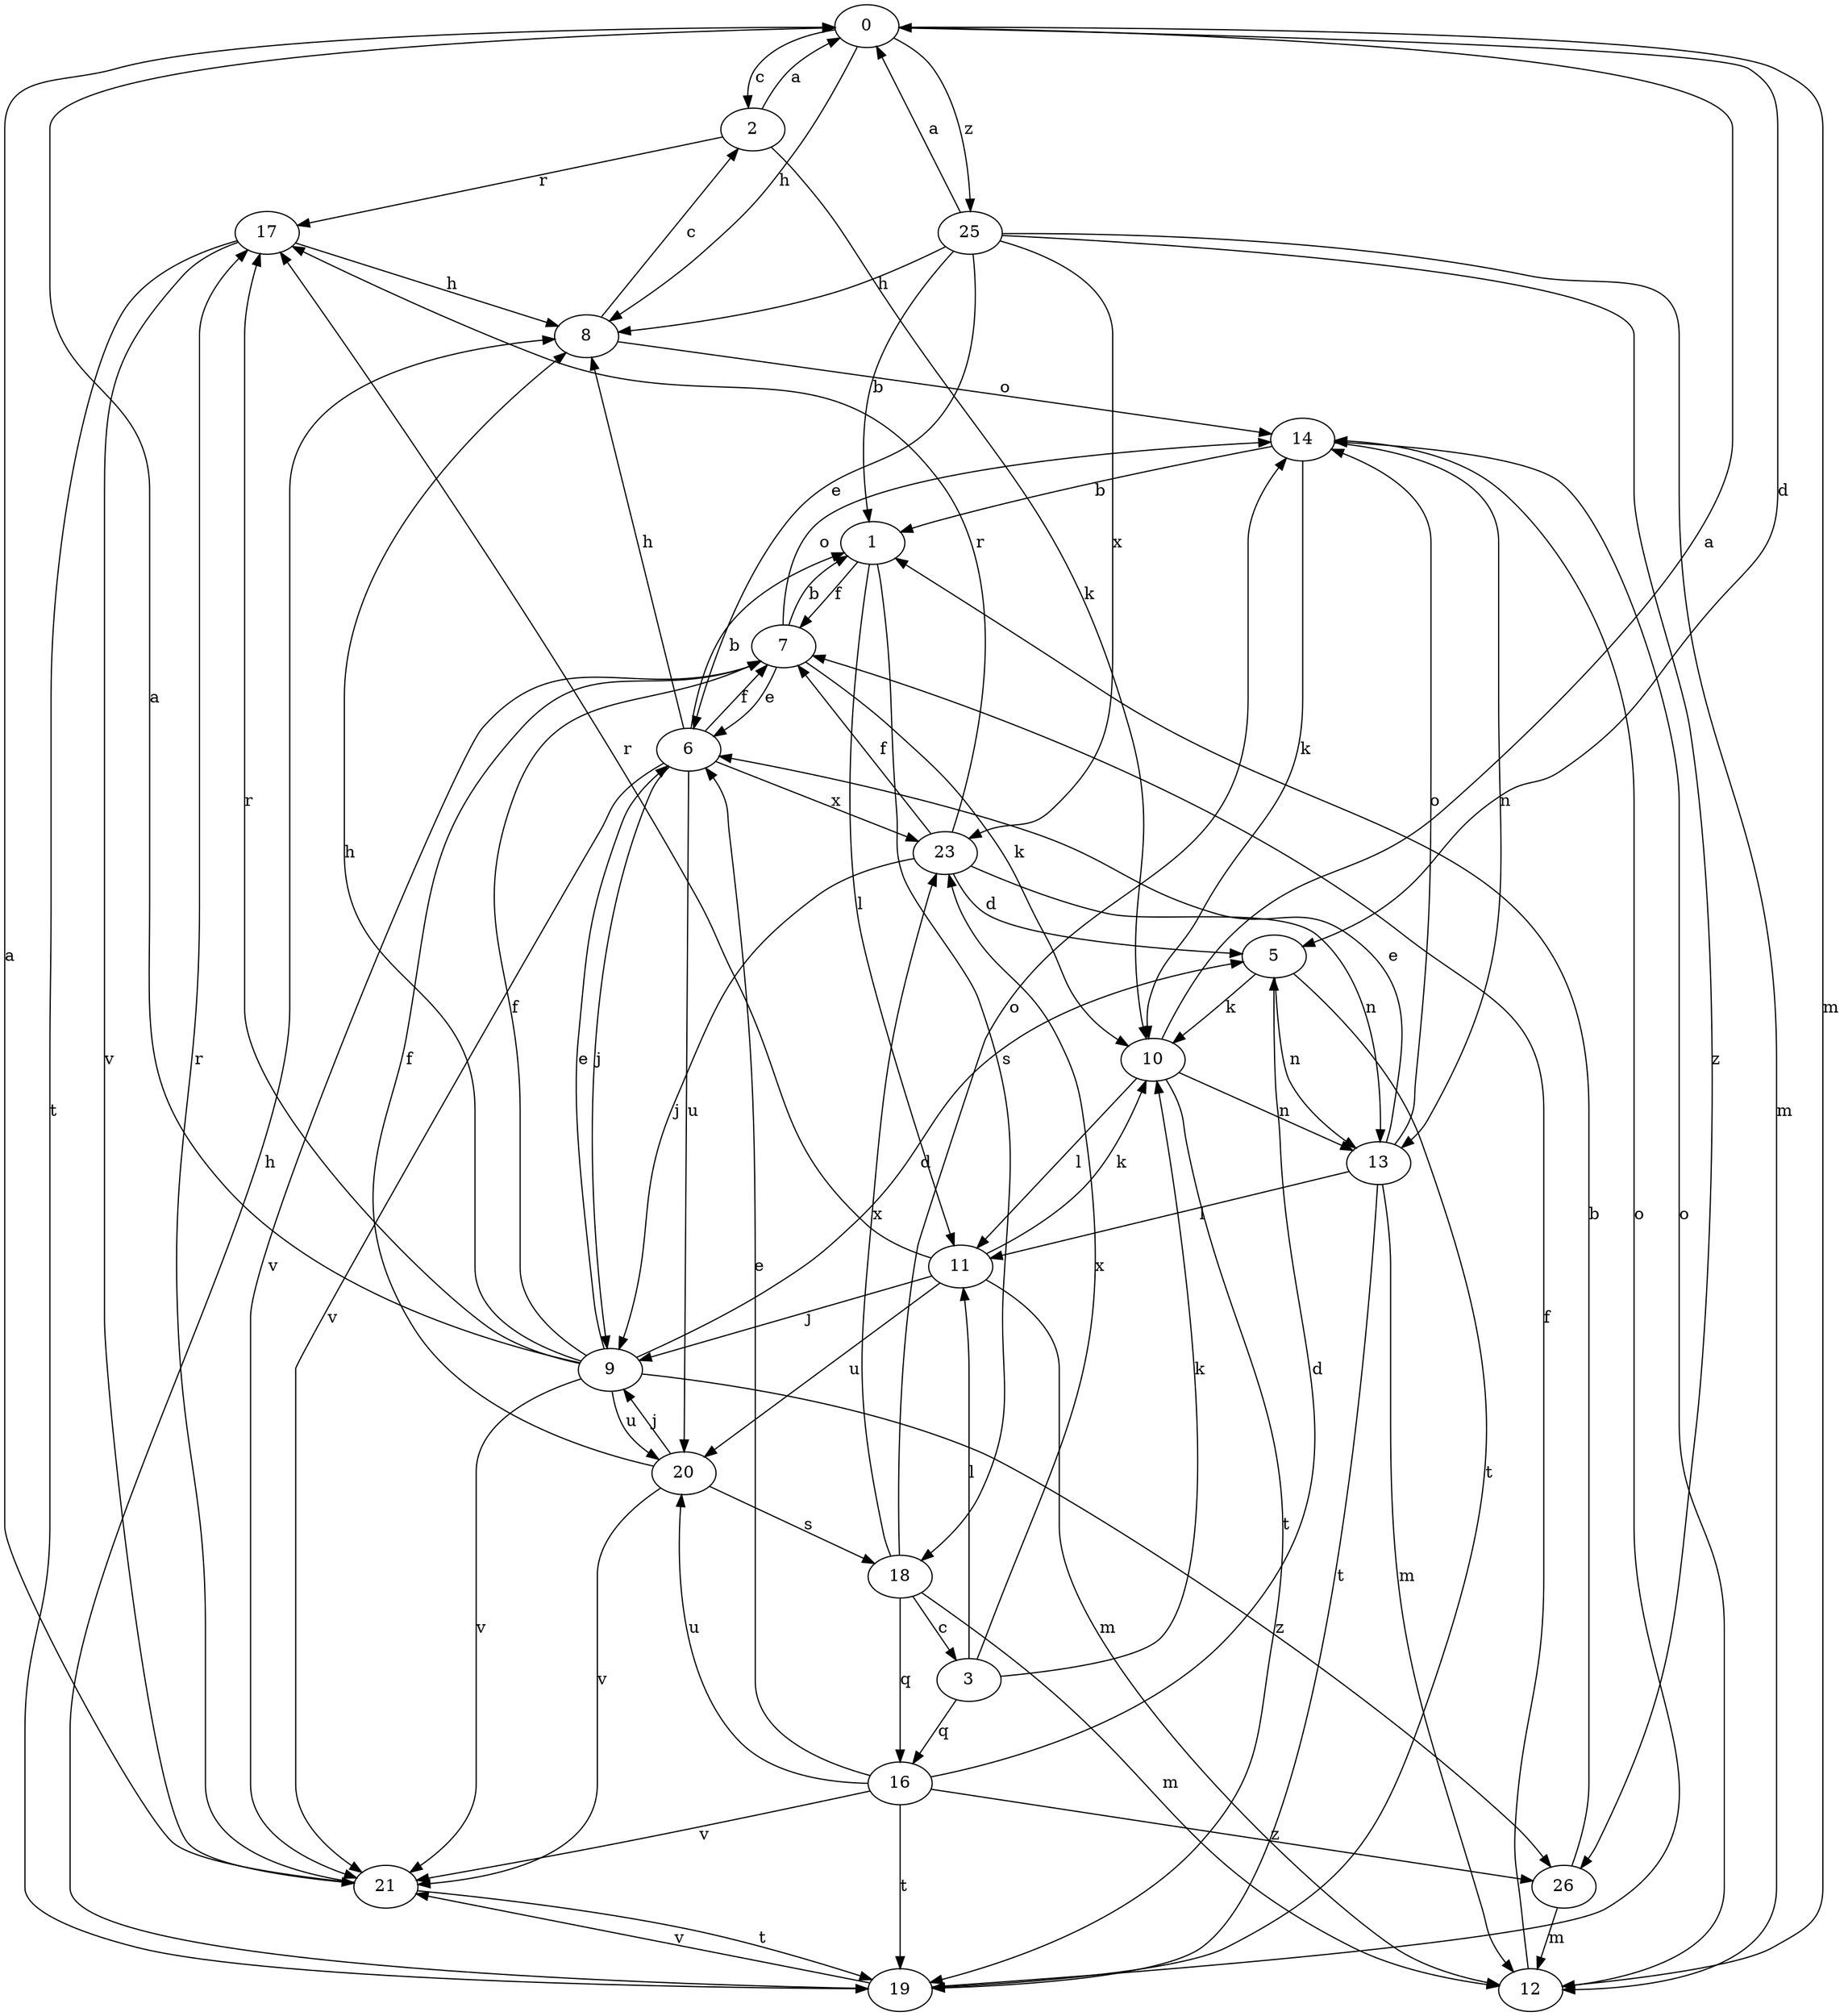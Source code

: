 strict digraph  {
0;
1;
2;
3;
5;
6;
7;
8;
9;
10;
11;
12;
13;
14;
16;
17;
18;
19;
20;
21;
23;
25;
26;
0 -> 2  [label=c];
0 -> 5  [label=d];
0 -> 8  [label=h];
0 -> 12  [label=m];
0 -> 25  [label=z];
1 -> 7  [label=f];
1 -> 11  [label=l];
1 -> 18  [label=s];
2 -> 0  [label=a];
2 -> 10  [label=k];
2 -> 17  [label=r];
3 -> 10  [label=k];
3 -> 11  [label=l];
3 -> 16  [label=q];
3 -> 23  [label=x];
5 -> 10  [label=k];
5 -> 13  [label=n];
5 -> 19  [label=t];
6 -> 1  [label=b];
6 -> 7  [label=f];
6 -> 8  [label=h];
6 -> 9  [label=j];
6 -> 20  [label=u];
6 -> 21  [label=v];
6 -> 23  [label=x];
7 -> 1  [label=b];
7 -> 6  [label=e];
7 -> 10  [label=k];
7 -> 14  [label=o];
7 -> 21  [label=v];
8 -> 2  [label=c];
8 -> 14  [label=o];
9 -> 0  [label=a];
9 -> 5  [label=d];
9 -> 6  [label=e];
9 -> 7  [label=f];
9 -> 8  [label=h];
9 -> 17  [label=r];
9 -> 20  [label=u];
9 -> 21  [label=v];
9 -> 26  [label=z];
10 -> 0  [label=a];
10 -> 11  [label=l];
10 -> 13  [label=n];
10 -> 19  [label=t];
11 -> 9  [label=j];
11 -> 10  [label=k];
11 -> 12  [label=m];
11 -> 17  [label=r];
11 -> 20  [label=u];
12 -> 7  [label=f];
12 -> 14  [label=o];
13 -> 6  [label=e];
13 -> 11  [label=l];
13 -> 12  [label=m];
13 -> 14  [label=o];
13 -> 19  [label=t];
14 -> 1  [label=b];
14 -> 10  [label=k];
14 -> 13  [label=n];
16 -> 5  [label=d];
16 -> 6  [label=e];
16 -> 19  [label=t];
16 -> 20  [label=u];
16 -> 21  [label=v];
16 -> 26  [label=z];
17 -> 8  [label=h];
17 -> 19  [label=t];
17 -> 21  [label=v];
18 -> 3  [label=c];
18 -> 12  [label=m];
18 -> 14  [label=o];
18 -> 16  [label=q];
18 -> 23  [label=x];
19 -> 8  [label=h];
19 -> 14  [label=o];
19 -> 21  [label=v];
20 -> 7  [label=f];
20 -> 9  [label=j];
20 -> 18  [label=s];
20 -> 21  [label=v];
21 -> 0  [label=a];
21 -> 17  [label=r];
21 -> 19  [label=t];
23 -> 5  [label=d];
23 -> 7  [label=f];
23 -> 9  [label=j];
23 -> 13  [label=n];
23 -> 17  [label=r];
25 -> 0  [label=a];
25 -> 1  [label=b];
25 -> 6  [label=e];
25 -> 8  [label=h];
25 -> 12  [label=m];
25 -> 23  [label=x];
25 -> 26  [label=z];
26 -> 1  [label=b];
26 -> 12  [label=m];
}
